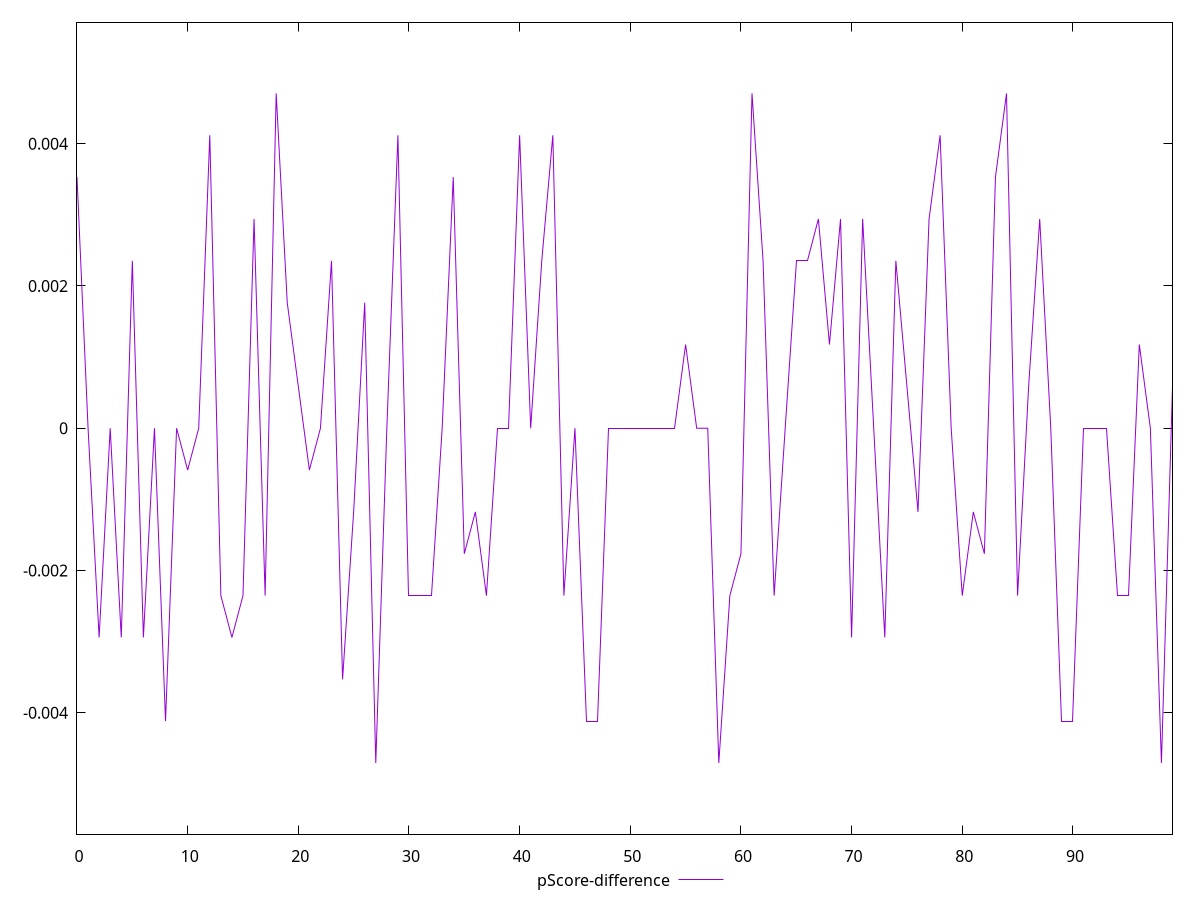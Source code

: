 reset

$pScoreDifference <<EOF
0 0.003529411764705892
1 0
2 -0.0029411764705882804
3 0
4 -0.002941176470588225
5 0.0023529411764705924
6 -0.0029411764705882526
7 0
8 -0.0041176470588235176
9 -2.0816681711721685e-17
10 -0.000588235294117681
11 0
12 0.00411764705882349
13 -0.0023529411764705785
14 -0.0029411764705882526
15 -0.002352941176470613
16 0.002941176470588197
17 -0.0023529411764705785
18 0.004705882352941171
19 0.0017647058823529183
20 0.0005882352941176533
21 -0.0005882352941176394
22 0
23 0.0023529411764705715
24 -0.003529411764705913
25 -0.0011764705882352997
26 0.0017647058823529183
27 -0.004705882352941192
28 -2.0816681711721685e-17
29 0.0041176470588235314
30 -0.0023529411764705785
31 -0.002352941176470596
32 -0.002352941176470596
33 0
34 0.003529411764705854
35 -0.0017647058823529738
36 -0.0011764705882352997
37 -0.002352941176470613
38 0
39 0
40 0.0041176470588235314
41 0
42 0.0023529411764705924
43 0.004117647058823512
44 -0.0023529411764705785
45 0
46 -0.004117647058823504
47 -0.004117647058823504
48 0
49 0
50 0
51 0
52 0
53 0
54 0
55 0.0011764705882352788
56 -2.0816681711721685e-17
57 0
58 -0.004705882352941192
59 -0.0023529411764705785
60 -0.0017647058823529738
61 0.004705882352941171
62 0.002352941176470575
63 -0.0023529411764705785
64 0
65 0.0023529411764705924
66 0.002352941176470575
67 0.0029411764705882335
68 0.0011764705882352788
69 0.002941176470588197
70 -0.0029411764705882387
71 0.002941176470588197
72 0
73 -0.0029411764705882387
74 0.0023529411764705924
75 0.0005882352941176394
76 -0.0011764705882352997
77 0.002941176470588197
78 0.0041176470588235314
79 0
80 -0.0023529411764705785
81 -0.0011764705882352997
82 -0.0017647058823529599
83 0.003529411764705871
84 0.004705882352941171
85 -0.0023529411764705785
86 0.0005882352941176394
87 0.002941176470588211
88 0
89 -0.0041176470588235505
90 -0.0041176470588235314
91 0
92 0
93 0
94 -0.002352941176470613
95 -0.0023529411764705785
96 0.0011764705882352962
97 -2.0816681711721685e-17
98 -0.004705882352941192
99 0.0005882352941176533
EOF

set key outside below
set xrange [0:99]
set yrange [-0.005705882352941192:0.005705882352941171]
set trange [-0.005705882352941192:0.005705882352941171]
set terminal svg size 640, 500 enhanced background rgb 'white'
set output "report/report_00029_2021-02-24T13-36-40.390Z/uses-text-compression/samples/agenda/pScore-difference/values.svg"

plot $pScoreDifference title "pScore-difference" with line

reset
